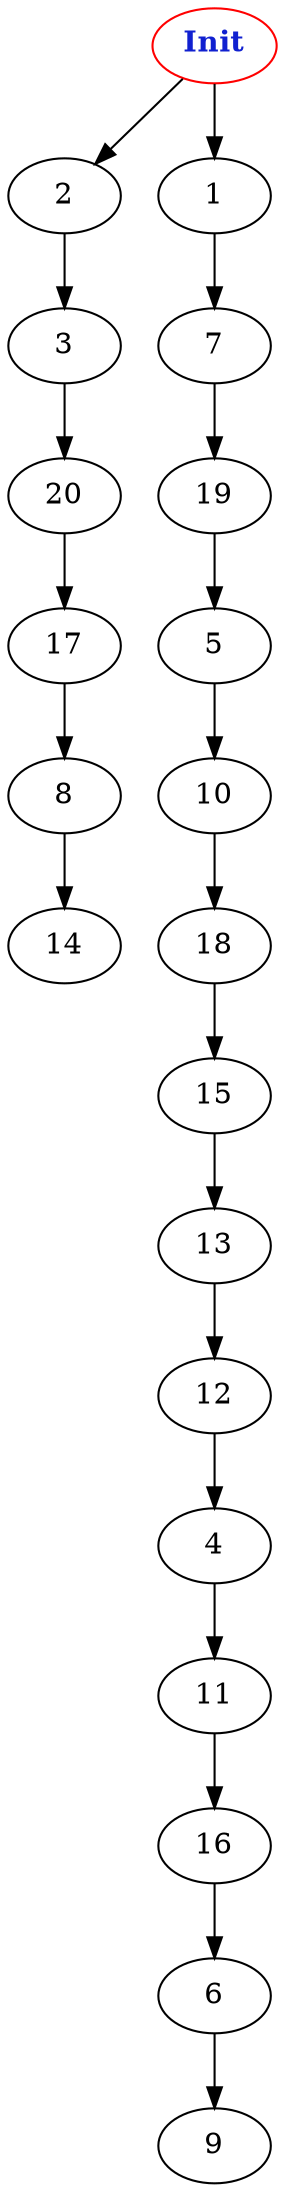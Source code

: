 digraph "Net Graph with 21 nodes" {
edge ["class"="link-class"]
"0" ["color"="red","label"=<<b>Init</b>>,"fontcolor"="#1020d0"]
"0" -> "2" ["weight"="1.0"]
"0" -> "1" ["weight"="2.0"]
"2" -> "3" ["weight"="8.0"]
"1" -> "7" ["weight"="1.0"]
"5" -> "10" ["weight"="1.0"]
"10" -> "18" ["weight"="3.0"]
"18" -> "15" ["weight"="5.0"]
"20" -> "17" ["weight"="4.0"]
"17" -> "8" ["weight"="1.0"]
"8" -> "14" ["weight"="1.0"]
"7" -> "19" ["weight"="9.0"]
"6" -> "9" ["weight"="4.0"]
"13" -> "12" ["weight"="2.0"]
"12" -> "4" ["weight"="4.0"]
"4" -> "11" ["weight"="9.0"]
"11" -> "16" ["weight"="1.0"]
"3" -> "20" ["weight"="1.0"]
"19" -> "5" ["weight"="2.0"]
"15" -> "13" ["weight"="2.0"]
"16" -> "6" ["weight"="3.0"]
}